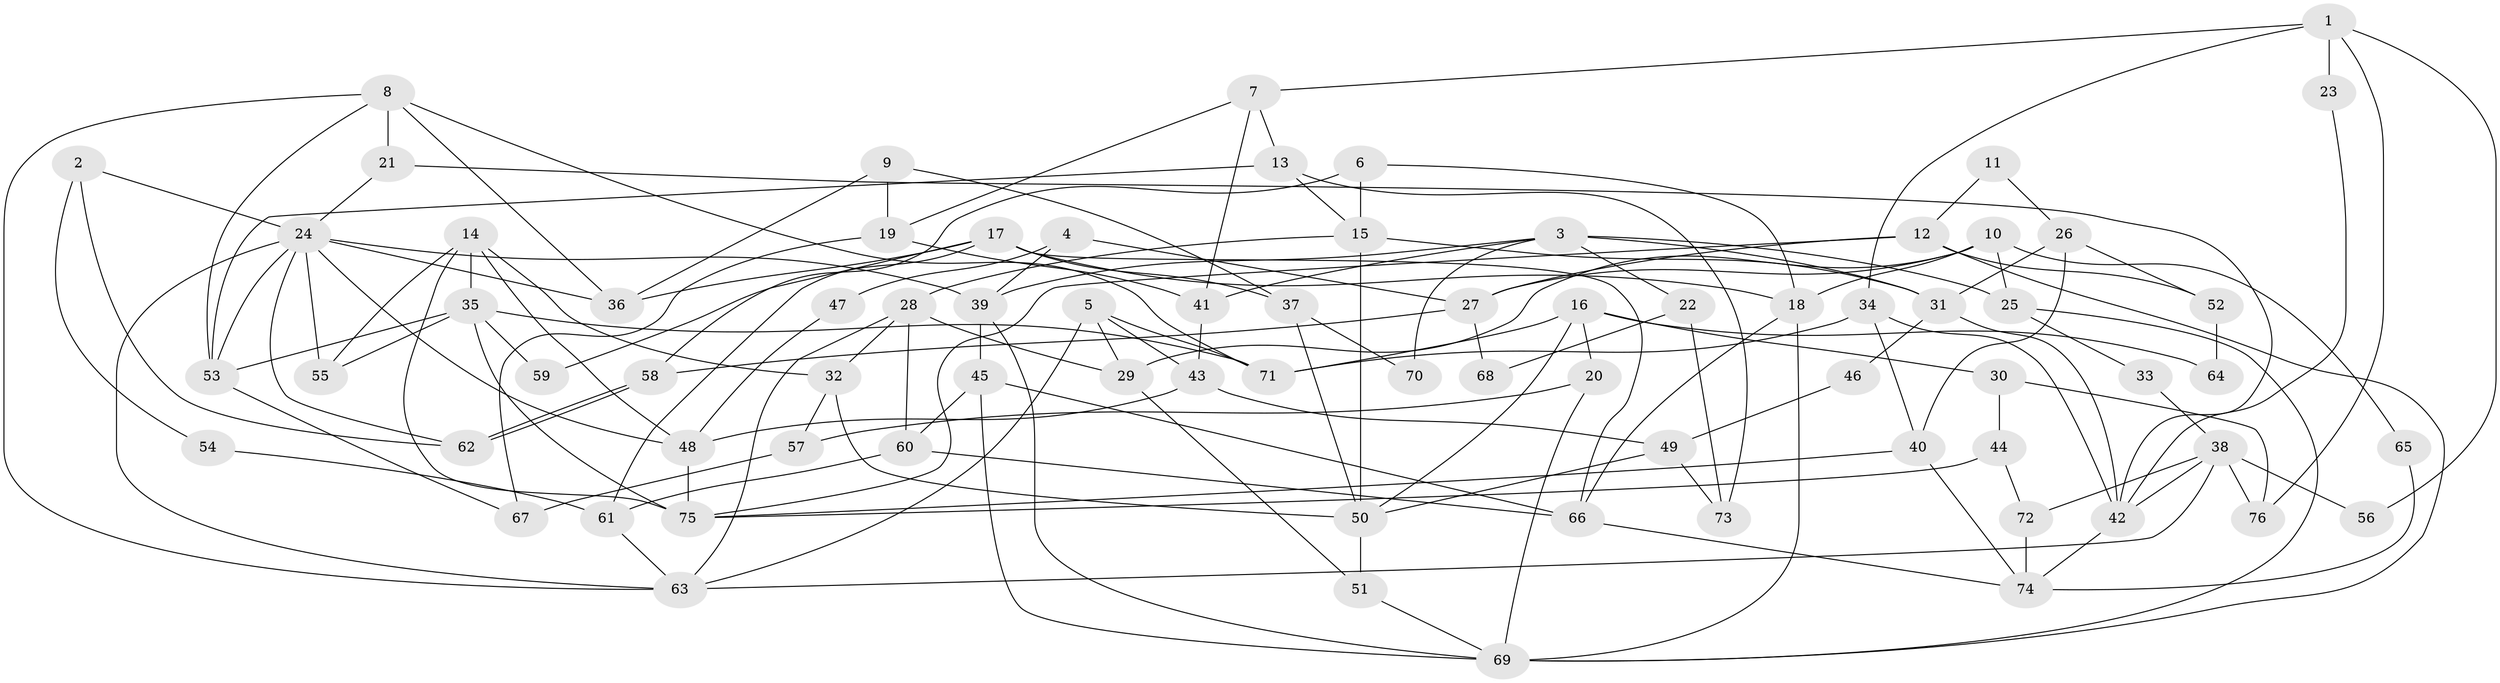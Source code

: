 // coarse degree distribution, {5: 0.16666666666666666, 7: 0.018518518518518517, 6: 0.09259259259259259, 12: 0.037037037037037035, 2: 0.2037037037037037, 4: 0.18518518518518517, 8: 0.018518518518518517, 10: 0.018518518518518517, 3: 0.25925925925925924}
// Generated by graph-tools (version 1.1) at 2025/51/03/04/25 22:51:05]
// undirected, 76 vertices, 152 edges
graph export_dot {
  node [color=gray90,style=filled];
  1;
  2;
  3;
  4;
  5;
  6;
  7;
  8;
  9;
  10;
  11;
  12;
  13;
  14;
  15;
  16;
  17;
  18;
  19;
  20;
  21;
  22;
  23;
  24;
  25;
  26;
  27;
  28;
  29;
  30;
  31;
  32;
  33;
  34;
  35;
  36;
  37;
  38;
  39;
  40;
  41;
  42;
  43;
  44;
  45;
  46;
  47;
  48;
  49;
  50;
  51;
  52;
  53;
  54;
  55;
  56;
  57;
  58;
  59;
  60;
  61;
  62;
  63;
  64;
  65;
  66;
  67;
  68;
  69;
  70;
  71;
  72;
  73;
  74;
  75;
  76;
  1 -- 7;
  1 -- 34;
  1 -- 23;
  1 -- 56;
  1 -- 76;
  2 -- 62;
  2 -- 24;
  2 -- 54;
  3 -- 31;
  3 -- 39;
  3 -- 22;
  3 -- 25;
  3 -- 41;
  3 -- 70;
  4 -- 27;
  4 -- 39;
  4 -- 47;
  5 -- 29;
  5 -- 71;
  5 -- 43;
  5 -- 63;
  6 -- 18;
  6 -- 58;
  6 -- 15;
  7 -- 41;
  7 -- 19;
  7 -- 13;
  8 -- 63;
  8 -- 36;
  8 -- 21;
  8 -- 53;
  8 -- 71;
  9 -- 36;
  9 -- 37;
  9 -- 19;
  10 -- 29;
  10 -- 25;
  10 -- 18;
  10 -- 27;
  10 -- 65;
  11 -- 26;
  11 -- 12;
  12 -- 75;
  12 -- 69;
  12 -- 27;
  12 -- 52;
  13 -- 15;
  13 -- 53;
  13 -- 73;
  14 -- 75;
  14 -- 55;
  14 -- 32;
  14 -- 35;
  14 -- 48;
  15 -- 50;
  15 -- 28;
  15 -- 31;
  16 -- 71;
  16 -- 20;
  16 -- 30;
  16 -- 50;
  16 -- 64;
  17 -- 61;
  17 -- 18;
  17 -- 36;
  17 -- 37;
  17 -- 59;
  17 -- 66;
  18 -- 66;
  18 -- 69;
  19 -- 41;
  19 -- 67;
  20 -- 69;
  20 -- 57;
  21 -- 42;
  21 -- 24;
  22 -- 73;
  22 -- 68;
  23 -- 42;
  24 -- 53;
  24 -- 36;
  24 -- 39;
  24 -- 48;
  24 -- 55;
  24 -- 62;
  24 -- 63;
  25 -- 69;
  25 -- 33;
  26 -- 31;
  26 -- 40;
  26 -- 52;
  27 -- 58;
  27 -- 68;
  28 -- 63;
  28 -- 29;
  28 -- 32;
  28 -- 60;
  29 -- 51;
  30 -- 76;
  30 -- 44;
  31 -- 42;
  31 -- 46;
  32 -- 50;
  32 -- 57;
  33 -- 38;
  34 -- 71;
  34 -- 40;
  34 -- 42;
  35 -- 53;
  35 -- 55;
  35 -- 59;
  35 -- 71;
  35 -- 75;
  37 -- 50;
  37 -- 70;
  38 -- 72;
  38 -- 63;
  38 -- 42;
  38 -- 56;
  38 -- 76;
  39 -- 45;
  39 -- 69;
  40 -- 74;
  40 -- 75;
  41 -- 43;
  42 -- 74;
  43 -- 48;
  43 -- 49;
  44 -- 75;
  44 -- 72;
  45 -- 66;
  45 -- 69;
  45 -- 60;
  46 -- 49;
  47 -- 48;
  48 -- 75;
  49 -- 50;
  49 -- 73;
  50 -- 51;
  51 -- 69;
  52 -- 64;
  53 -- 67;
  54 -- 61;
  57 -- 67;
  58 -- 62;
  58 -- 62;
  60 -- 61;
  60 -- 66;
  61 -- 63;
  65 -- 74;
  66 -- 74;
  72 -- 74;
}
